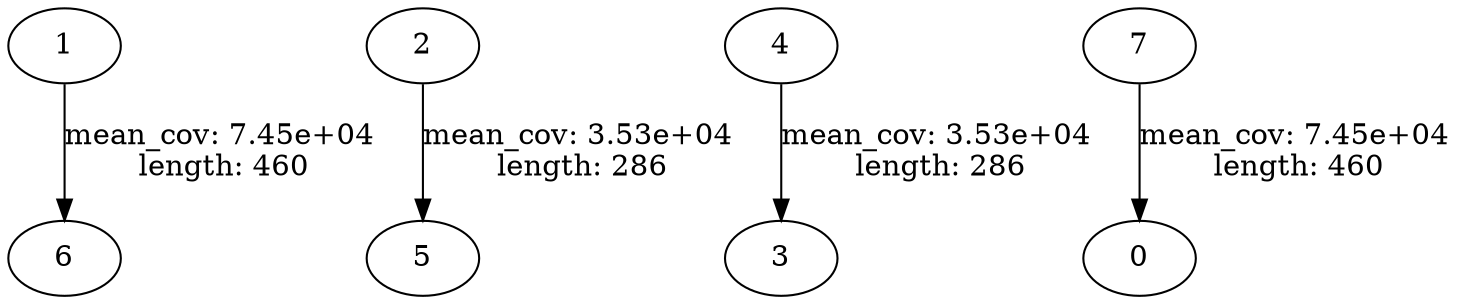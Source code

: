 strict digraph "" {
	1 -> 6	 [label="mean_cov: 7.45e+04
 length: 460",
		length=460,
		mean_cov=161.90652173913043];
	2 -> 5	 [label="mean_cov: 3.53e+04
 length: 286",
		length=286,
		mean_cov=123.48251748251748];
	4 -> 3	 [label="mean_cov: 3.53e+04
 length: 286",
		length=286,
		mean_cov=123.48251748251748];
	7 -> 0	 [label="mean_cov: 7.45e+04
 length: 460",
		length=460,
		mean_cov=161.90652173913043];
}

